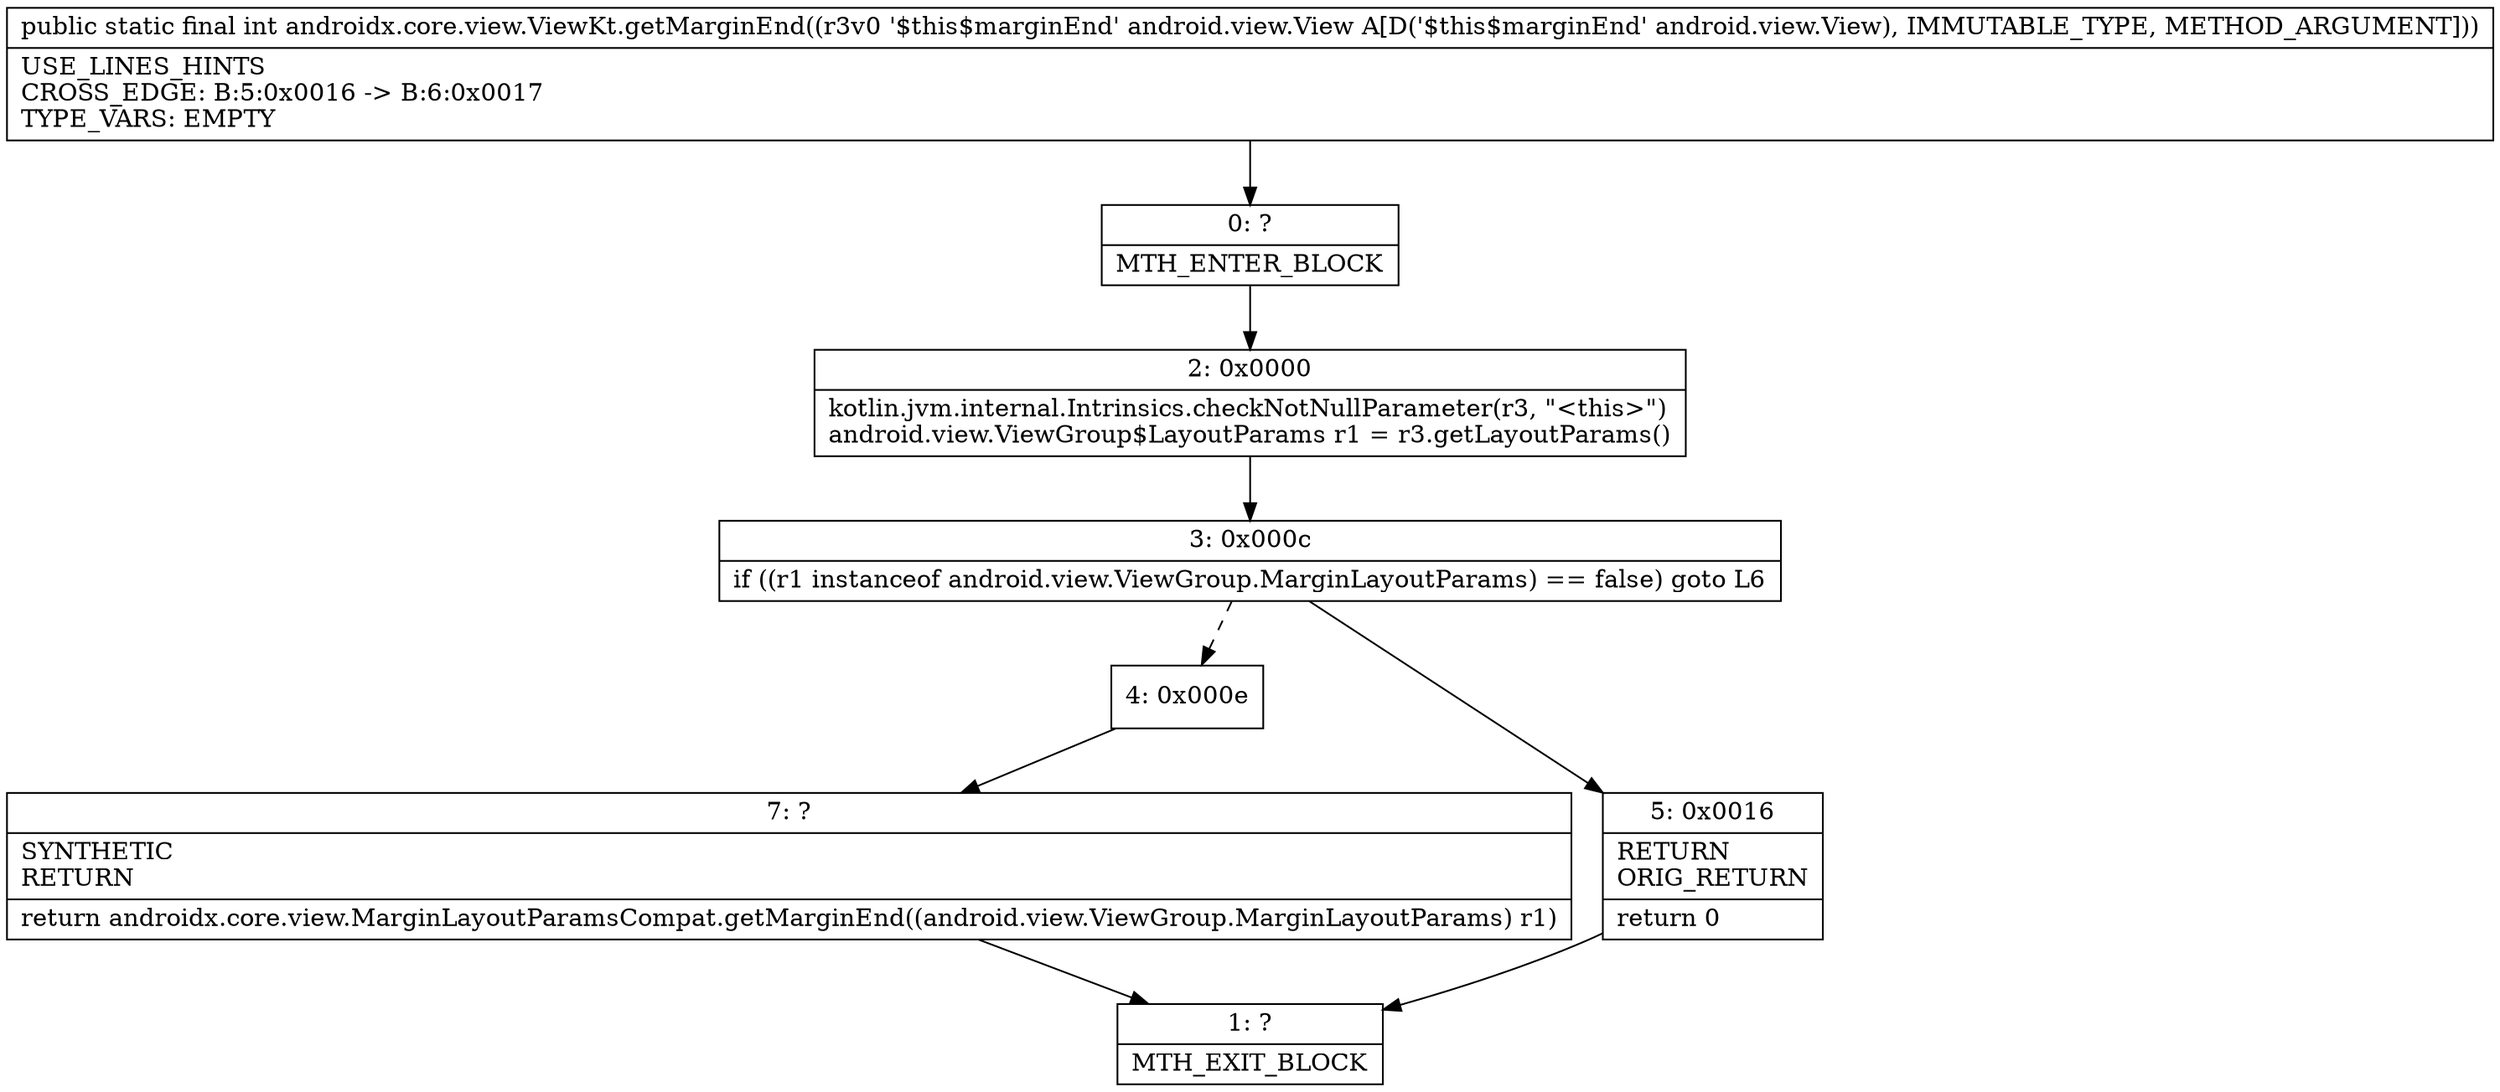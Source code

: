 digraph "CFG forandroidx.core.view.ViewKt.getMarginEnd(Landroid\/view\/View;)I" {
Node_0 [shape=record,label="{0\:\ ?|MTH_ENTER_BLOCK\l}"];
Node_2 [shape=record,label="{2\:\ 0x0000|kotlin.jvm.internal.Intrinsics.checkNotNullParameter(r3, \"\<this\>\")\landroid.view.ViewGroup$LayoutParams r1 = r3.getLayoutParams()\l}"];
Node_3 [shape=record,label="{3\:\ 0x000c|if ((r1 instanceof android.view.ViewGroup.MarginLayoutParams) == false) goto L6\l}"];
Node_4 [shape=record,label="{4\:\ 0x000e}"];
Node_7 [shape=record,label="{7\:\ ?|SYNTHETIC\lRETURN\l|return androidx.core.view.MarginLayoutParamsCompat.getMarginEnd((android.view.ViewGroup.MarginLayoutParams) r1)\l}"];
Node_1 [shape=record,label="{1\:\ ?|MTH_EXIT_BLOCK\l}"];
Node_5 [shape=record,label="{5\:\ 0x0016|RETURN\lORIG_RETURN\l|return 0\l}"];
MethodNode[shape=record,label="{public static final int androidx.core.view.ViewKt.getMarginEnd((r3v0 '$this$marginEnd' android.view.View A[D('$this$marginEnd' android.view.View), IMMUTABLE_TYPE, METHOD_ARGUMENT]))  | USE_LINES_HINTS\lCROSS_EDGE: B:5:0x0016 \-\> B:6:0x0017\lTYPE_VARS: EMPTY\l}"];
MethodNode -> Node_0;Node_0 -> Node_2;
Node_2 -> Node_3;
Node_3 -> Node_4[style=dashed];
Node_3 -> Node_5;
Node_4 -> Node_7;
Node_7 -> Node_1;
Node_5 -> Node_1;
}

